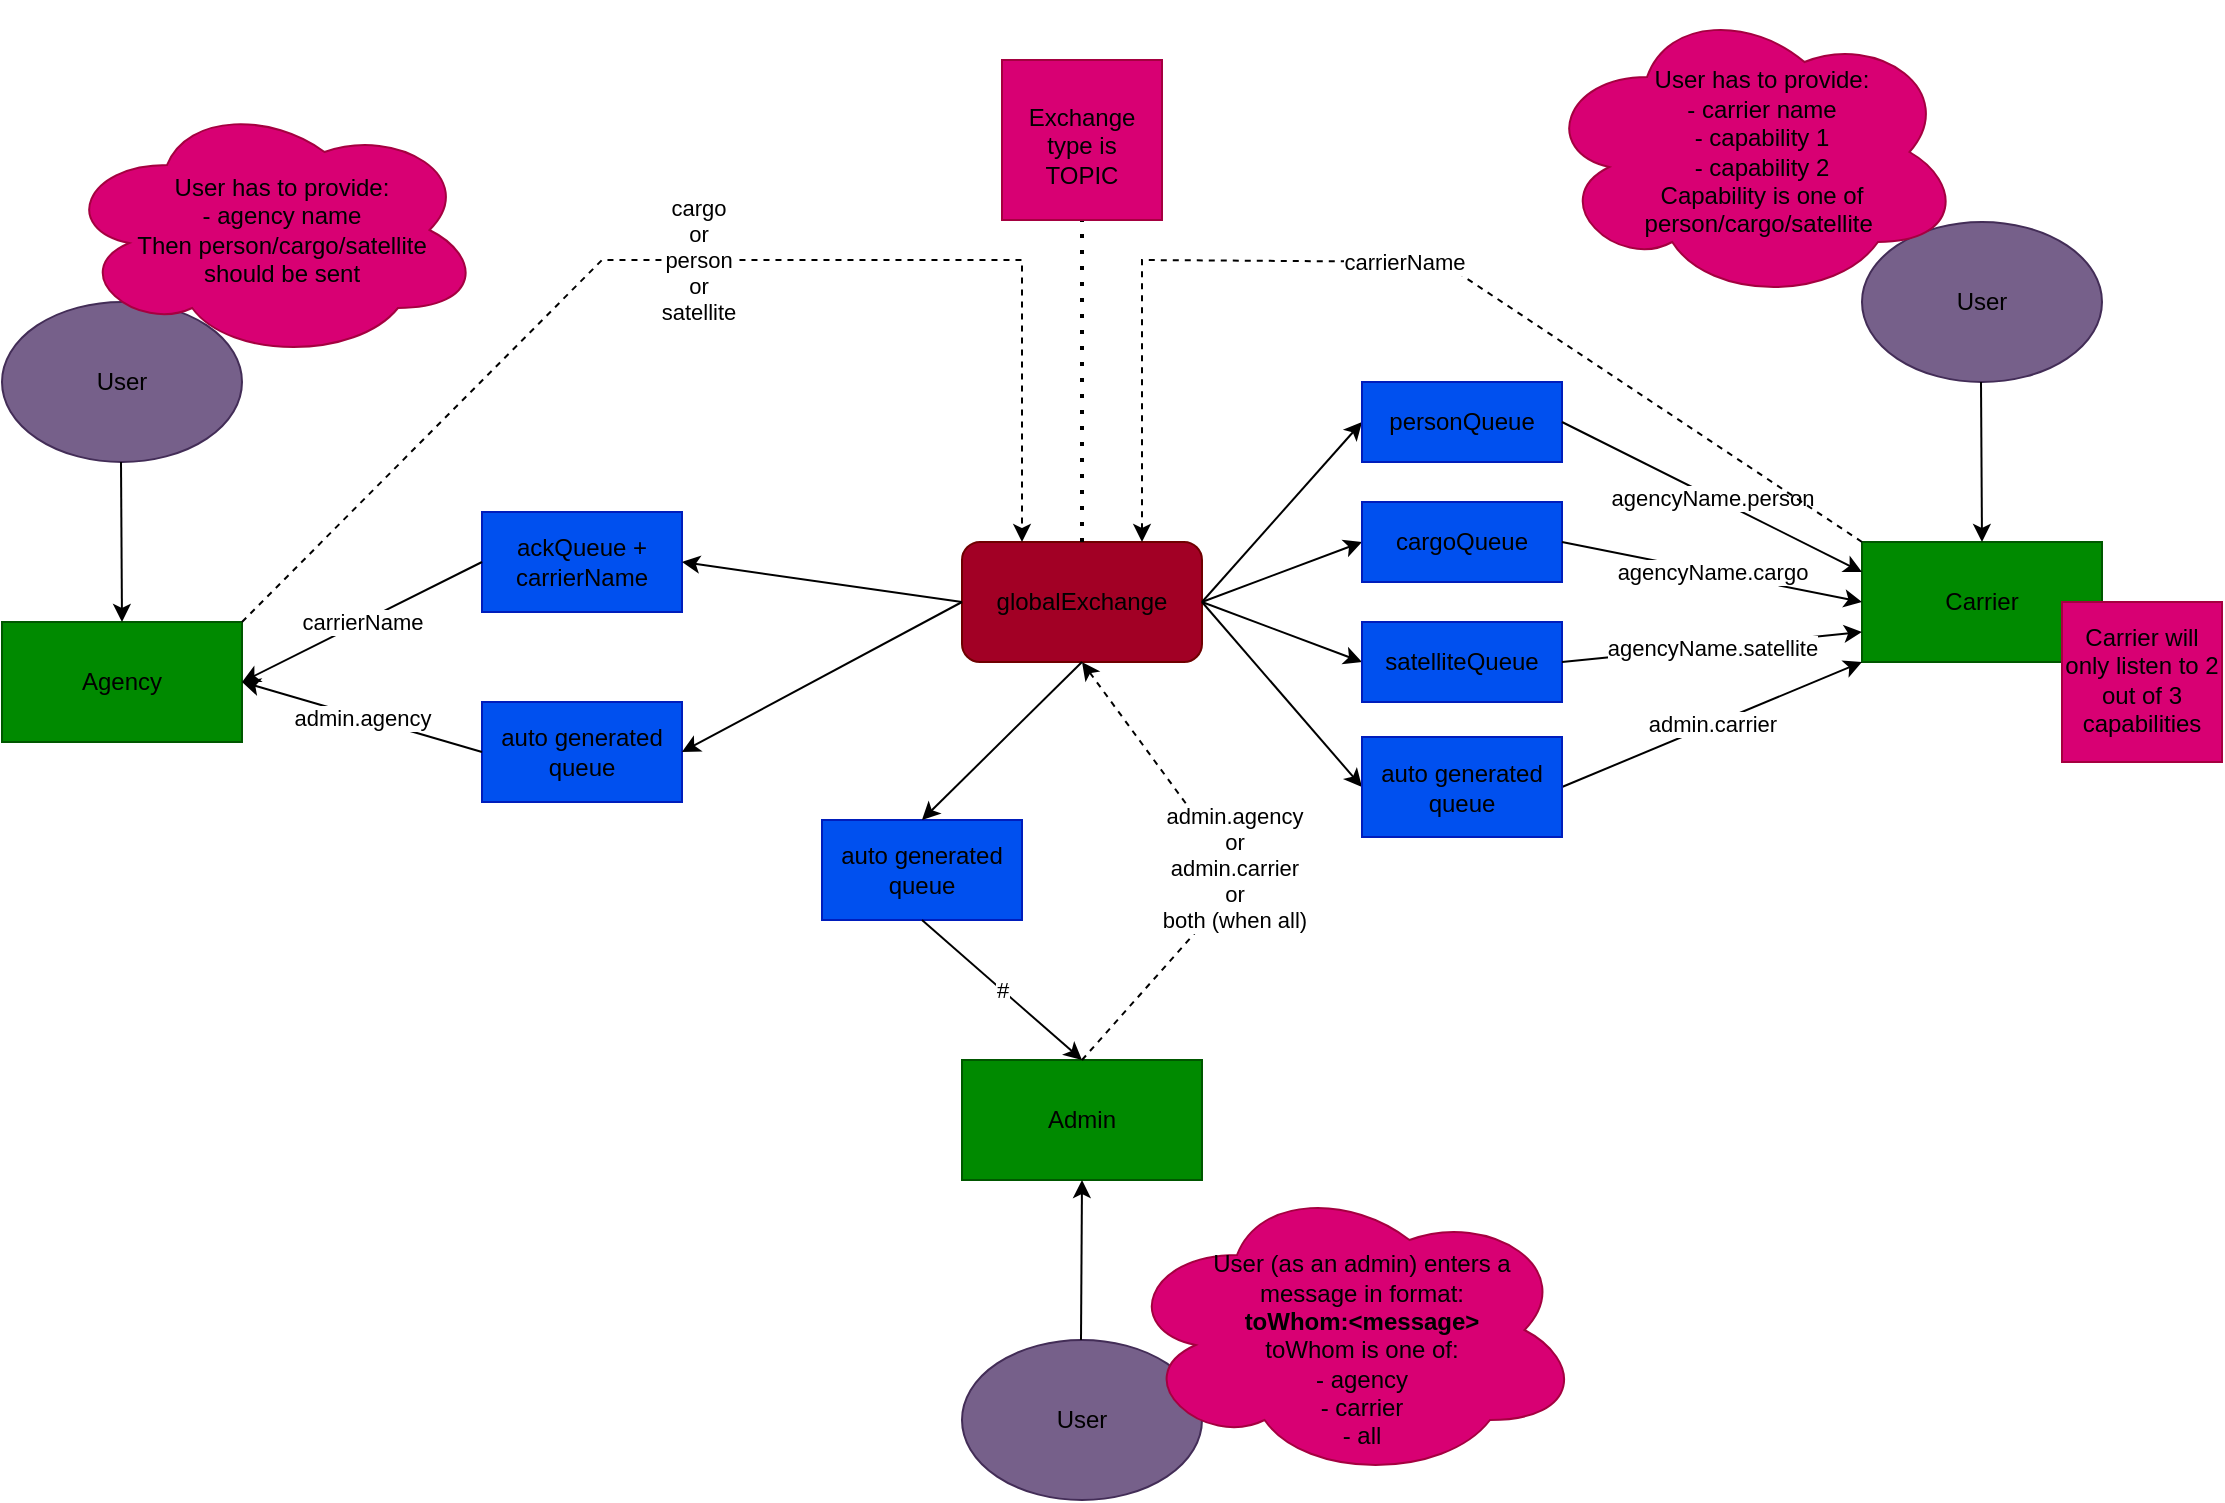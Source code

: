 <mxfile version="21.3.8" type="device">
  <diagram name="Page-1" id="8TECg9g_Hbnvp7sRM7jK">
    <mxGraphModel dx="1434" dy="836" grid="1" gridSize="10" guides="1" tooltips="1" connect="1" arrows="1" fold="1" page="1" pageScale="1" pageWidth="850" pageHeight="1100" math="0" shadow="0">
      <root>
        <mxCell id="0" />
        <mxCell id="1" parent="0" />
        <mxCell id="ROD9YGNICUgTTgIZQJbL-1" value="" style="rounded=0;whiteSpace=wrap;html=1;fillColor=#008a00;fontColor=#ffffff;strokeColor=#005700;" vertex="1" parent="1">
          <mxGeometry x="480" y="880" width="120" height="60" as="geometry" />
        </mxCell>
        <mxCell id="ROD9YGNICUgTTgIZQJbL-2" value="Admin" style="text;html=1;strokeColor=none;fillColor=none;align=center;verticalAlign=middle;whiteSpace=wrap;rounded=0;" vertex="1" parent="1">
          <mxGeometry x="510" y="895" width="60" height="30" as="geometry" />
        </mxCell>
        <mxCell id="ROD9YGNICUgTTgIZQJbL-4" value="" style="ellipse;whiteSpace=wrap;html=1;fillColor=#76608a;fontColor=#ffffff;strokeColor=#432D57;" vertex="1" parent="1">
          <mxGeometry x="480" y="1020" width="120" height="80" as="geometry" />
        </mxCell>
        <mxCell id="ROD9YGNICUgTTgIZQJbL-5" value="User" style="text;html=1;strokeColor=none;fillColor=none;align=center;verticalAlign=middle;whiteSpace=wrap;rounded=0;" vertex="1" parent="1">
          <mxGeometry x="510" y="1045" width="60" height="30" as="geometry" />
        </mxCell>
        <mxCell id="ROD9YGNICUgTTgIZQJbL-8" value="" style="endArrow=classic;html=1;rounded=0;entryX=0.5;entryY=1;entryDx=0;entryDy=0;" edge="1" parent="1" target="ROD9YGNICUgTTgIZQJbL-1">
          <mxGeometry width="50" height="50" relative="1" as="geometry">
            <mxPoint x="539.5" y="1020" as="sourcePoint" />
            <mxPoint x="540" y="970" as="targetPoint" />
          </mxGeometry>
        </mxCell>
        <mxCell id="ROD9YGNICUgTTgIZQJbL-10" value="" style="rounded=1;whiteSpace=wrap;html=1;fillColor=#a20025;fontColor=#ffffff;strokeColor=#6F0000;" vertex="1" parent="1">
          <mxGeometry x="480" y="621" width="120" height="60" as="geometry" />
        </mxCell>
        <mxCell id="ROD9YGNICUgTTgIZQJbL-11" value="globalExchange" style="text;html=1;strokeColor=none;fillColor=none;align=center;verticalAlign=middle;whiteSpace=wrap;rounded=0;" vertex="1" parent="1">
          <mxGeometry x="510" y="636" width="60" height="30" as="geometry" />
        </mxCell>
        <mxCell id="ROD9YGNICUgTTgIZQJbL-12" value="" style="rounded=0;whiteSpace=wrap;html=1;fillColor=#008a00;fontColor=#ffffff;strokeColor=#005700;" vertex="1" parent="1">
          <mxGeometry y="661" width="120" height="60" as="geometry" />
        </mxCell>
        <mxCell id="ROD9YGNICUgTTgIZQJbL-13" value="" style="rounded=0;whiteSpace=wrap;html=1;fillColor=#008a00;fontColor=#ffffff;strokeColor=#005700;" vertex="1" parent="1">
          <mxGeometry x="930" y="621" width="120" height="60" as="geometry" />
        </mxCell>
        <mxCell id="ROD9YGNICUgTTgIZQJbL-16" value="" style="ellipse;whiteSpace=wrap;html=1;fillColor=#76608a;fontColor=#ffffff;strokeColor=#432D57;" vertex="1" parent="1">
          <mxGeometry y="501" width="120" height="80" as="geometry" />
        </mxCell>
        <mxCell id="ROD9YGNICUgTTgIZQJbL-17" value="User" style="text;html=1;strokeColor=none;fillColor=none;align=center;verticalAlign=middle;whiteSpace=wrap;rounded=0;" vertex="1" parent="1">
          <mxGeometry x="30" y="526" width="60" height="30" as="geometry" />
        </mxCell>
        <mxCell id="ROD9YGNICUgTTgIZQJbL-20" value="" style="ellipse;whiteSpace=wrap;html=1;fillColor=#76608a;fontColor=#ffffff;strokeColor=#432D57;" vertex="1" parent="1">
          <mxGeometry x="930" y="461" width="120" height="80" as="geometry" />
        </mxCell>
        <mxCell id="ROD9YGNICUgTTgIZQJbL-21" value="User" style="text;html=1;strokeColor=none;fillColor=none;align=center;verticalAlign=middle;whiteSpace=wrap;rounded=0;" vertex="1" parent="1">
          <mxGeometry x="960" y="486" width="60" height="30" as="geometry" />
        </mxCell>
        <mxCell id="ROD9YGNICUgTTgIZQJbL-22" value="Agency" style="text;html=1;strokeColor=none;fillColor=none;align=center;verticalAlign=middle;whiteSpace=wrap;rounded=0;" vertex="1" parent="1">
          <mxGeometry x="30" y="676" width="60" height="30" as="geometry" />
        </mxCell>
        <mxCell id="ROD9YGNICUgTTgIZQJbL-25" value="" style="endArrow=classic;html=1;rounded=0;entryX=0.5;entryY=1;entryDx=0;entryDy=0;" edge="1" parent="1">
          <mxGeometry width="50" height="50" relative="1" as="geometry">
            <mxPoint x="59.5" y="581" as="sourcePoint" />
            <mxPoint x="60" y="661" as="targetPoint" />
          </mxGeometry>
        </mxCell>
        <mxCell id="ROD9YGNICUgTTgIZQJbL-26" value="Carrier" style="text;html=1;strokeColor=none;fillColor=none;align=center;verticalAlign=middle;whiteSpace=wrap;rounded=0;" vertex="1" parent="1">
          <mxGeometry x="960" y="636" width="60" height="30" as="geometry" />
        </mxCell>
        <mxCell id="ROD9YGNICUgTTgIZQJbL-35" value="" style="ellipse;shape=cloud;whiteSpace=wrap;html=1;fillColor=#d80073;fontColor=#ffffff;strokeColor=#A50040;" vertex="1" parent="1">
          <mxGeometry x="30" y="400" width="210" height="130" as="geometry" />
        </mxCell>
        <mxCell id="ROD9YGNICUgTTgIZQJbL-36" value="User has to provide:&lt;br&gt;- agency name&lt;br&gt;Then&amp;nbsp;person/cargo/satellite should be sent" style="text;html=1;strokeColor=none;fillColor=none;align=center;verticalAlign=middle;whiteSpace=wrap;rounded=0;" vertex="1" parent="1">
          <mxGeometry x="80" y="430" width="120" height="70" as="geometry" />
        </mxCell>
        <mxCell id="ROD9YGNICUgTTgIZQJbL-39" value="" style="ellipse;shape=cloud;whiteSpace=wrap;html=1;fillColor=#d80073;fontColor=#ffffff;strokeColor=#A50040;" vertex="1" parent="1">
          <mxGeometry x="770" y="351" width="210" height="150" as="geometry" />
        </mxCell>
        <mxCell id="ROD9YGNICUgTTgIZQJbL-40" value="User has to provide:&lt;br&gt;- carrier name&lt;br&gt;- capability 1&lt;br&gt;- capability 2&lt;br&gt;Capability is one of person/cargo/satellite&amp;nbsp;" style="text;html=1;strokeColor=none;fillColor=none;align=center;verticalAlign=middle;whiteSpace=wrap;rounded=0;" vertex="1" parent="1">
          <mxGeometry x="820" y="391" width="120" height="70" as="geometry" />
        </mxCell>
        <mxCell id="ROD9YGNICUgTTgIZQJbL-41" value="" style="endArrow=classic;html=1;rounded=0;entryX=0.5;entryY=1;entryDx=0;entryDy=0;" edge="1" parent="1">
          <mxGeometry width="50" height="50" relative="1" as="geometry">
            <mxPoint x="989.5" y="541" as="sourcePoint" />
            <mxPoint x="990" y="621" as="targetPoint" />
          </mxGeometry>
        </mxCell>
        <mxCell id="ROD9YGNICUgTTgIZQJbL-42" value="" style="endArrow=classic;html=1;rounded=0;exitX=0.5;exitY=0;exitDx=0;exitDy=0;entryX=0.5;entryY=1;entryDx=0;entryDy=0;dashed=1;" edge="1" parent="1" source="ROD9YGNICUgTTgIZQJbL-1" target="ROD9YGNICUgTTgIZQJbL-10">
          <mxGeometry relative="1" as="geometry">
            <mxPoint x="600" y="750" as="sourcePoint" />
            <mxPoint x="700" y="750" as="targetPoint" />
            <Array as="points">
              <mxPoint x="620" y="790" />
            </Array>
          </mxGeometry>
        </mxCell>
        <mxCell id="ROD9YGNICUgTTgIZQJbL-43" value="admin.agency&lt;br&gt;or&lt;br&gt;admin.carrier&lt;br&gt;or&lt;br&gt;both (when all)" style="edgeLabel;resizable=0;html=1;align=center;verticalAlign=middle;" connectable="0" vertex="1" parent="ROD9YGNICUgTTgIZQJbL-42">
          <mxGeometry relative="1" as="geometry" />
        </mxCell>
        <mxCell id="ROD9YGNICUgTTgIZQJbL-44" value="" style="ellipse;shape=cloud;whiteSpace=wrap;html=1;fillColor=#d80073;fontColor=#ffffff;strokeColor=#A50040;" vertex="1" parent="1">
          <mxGeometry x="560" y="940" width="230" height="150" as="geometry" />
        </mxCell>
        <mxCell id="ROD9YGNICUgTTgIZQJbL-45" value="User (as an admin) enters a message in format:&lt;br&gt;&lt;b&gt;toWhom:&amp;lt;message&amp;gt;&lt;/b&gt;&lt;br&gt;toWhom is one of:&lt;br&gt;- agency&lt;br&gt;- carrier&lt;br&gt;- all" style="text;html=1;strokeColor=none;fillColor=none;align=center;verticalAlign=middle;whiteSpace=wrap;rounded=0;" vertex="1" parent="1">
          <mxGeometry x="600" y="980" width="160" height="90" as="geometry" />
        </mxCell>
        <mxCell id="ROD9YGNICUgTTgIZQJbL-46" value="" style="endArrow=classic;html=1;rounded=0;exitX=1;exitY=0.5;exitDx=0;exitDy=0;" edge="1" parent="1" source="ROD9YGNICUgTTgIZQJbL-10">
          <mxGeometry width="50" height="50" relative="1" as="geometry">
            <mxPoint x="620" y="731" as="sourcePoint" />
            <mxPoint x="680" y="561" as="targetPoint" />
          </mxGeometry>
        </mxCell>
        <mxCell id="ROD9YGNICUgTTgIZQJbL-47" value="" style="endArrow=classic;html=1;rounded=0;exitX=1;exitY=0.5;exitDx=0;exitDy=0;" edge="1" parent="1" source="ROD9YGNICUgTTgIZQJbL-10">
          <mxGeometry width="50" height="50" relative="1" as="geometry">
            <mxPoint x="620" y="731" as="sourcePoint" />
            <mxPoint x="680" y="621" as="targetPoint" />
          </mxGeometry>
        </mxCell>
        <mxCell id="ROD9YGNICUgTTgIZQJbL-48" value="" style="endArrow=classic;html=1;rounded=0;exitX=1;exitY=0.5;exitDx=0;exitDy=0;" edge="1" parent="1" source="ROD9YGNICUgTTgIZQJbL-10">
          <mxGeometry width="50" height="50" relative="1" as="geometry">
            <mxPoint x="620" y="731" as="sourcePoint" />
            <mxPoint x="680" y="681" as="targetPoint" />
          </mxGeometry>
        </mxCell>
        <mxCell id="ROD9YGNICUgTTgIZQJbL-49" value="" style="rounded=0;whiteSpace=wrap;html=1;fillColor=#0050ef;fontColor=#ffffff;strokeColor=#001DBC;" vertex="1" parent="1">
          <mxGeometry x="680" y="541" width="100" height="40" as="geometry" />
        </mxCell>
        <mxCell id="ROD9YGNICUgTTgIZQJbL-50" value="" style="rounded=0;whiteSpace=wrap;html=1;fillColor=#0050ef;fontColor=#ffffff;strokeColor=#001DBC;" vertex="1" parent="1">
          <mxGeometry x="680" y="601" width="100" height="40" as="geometry" />
        </mxCell>
        <mxCell id="ROD9YGNICUgTTgIZQJbL-51" value="" style="rounded=0;whiteSpace=wrap;html=1;fillColor=#0050ef;fontColor=#ffffff;strokeColor=#001DBC;" vertex="1" parent="1">
          <mxGeometry x="680" y="661" width="100" height="40" as="geometry" />
        </mxCell>
        <mxCell id="ROD9YGNICUgTTgIZQJbL-52" value="personQueue" style="text;html=1;strokeColor=none;fillColor=none;align=center;verticalAlign=middle;whiteSpace=wrap;rounded=0;" vertex="1" parent="1">
          <mxGeometry x="700" y="546" width="60" height="30" as="geometry" />
        </mxCell>
        <mxCell id="ROD9YGNICUgTTgIZQJbL-53" value="cargoQueue" style="text;html=1;strokeColor=none;fillColor=none;align=center;verticalAlign=middle;whiteSpace=wrap;rounded=0;" vertex="1" parent="1">
          <mxGeometry x="700" y="606" width="60" height="30" as="geometry" />
        </mxCell>
        <mxCell id="ROD9YGNICUgTTgIZQJbL-54" value="satelliteQueue" style="text;html=1;strokeColor=none;fillColor=none;align=center;verticalAlign=middle;whiteSpace=wrap;rounded=0;" vertex="1" parent="1">
          <mxGeometry x="700" y="666" width="60" height="30" as="geometry" />
        </mxCell>
        <mxCell id="ROD9YGNICUgTTgIZQJbL-59" value="" style="endArrow=classic;html=1;rounded=0;exitX=1;exitY=0.5;exitDx=0;exitDy=0;entryX=0;entryY=0.25;entryDx=0;entryDy=0;" edge="1" parent="1" source="ROD9YGNICUgTTgIZQJbL-49" target="ROD9YGNICUgTTgIZQJbL-13">
          <mxGeometry relative="1" as="geometry">
            <mxPoint x="600" y="711" as="sourcePoint" />
            <mxPoint x="700" y="711" as="targetPoint" />
          </mxGeometry>
        </mxCell>
        <mxCell id="ROD9YGNICUgTTgIZQJbL-60" value="agencyName.person" style="edgeLabel;resizable=0;html=1;align=center;verticalAlign=middle;" connectable="0" vertex="1" parent="ROD9YGNICUgTTgIZQJbL-59">
          <mxGeometry relative="1" as="geometry" />
        </mxCell>
        <mxCell id="ROD9YGNICUgTTgIZQJbL-61" value="" style="endArrow=classic;html=1;rounded=0;exitX=1;exitY=0.5;exitDx=0;exitDy=0;entryX=0;entryY=0.75;entryDx=0;entryDy=0;" edge="1" parent="1" source="ROD9YGNICUgTTgIZQJbL-51" target="ROD9YGNICUgTTgIZQJbL-13">
          <mxGeometry relative="1" as="geometry">
            <mxPoint x="600" y="711" as="sourcePoint" />
            <mxPoint x="700" y="711" as="targetPoint" />
          </mxGeometry>
        </mxCell>
        <mxCell id="ROD9YGNICUgTTgIZQJbL-62" value="agencyName.satellite" style="edgeLabel;resizable=0;html=1;align=center;verticalAlign=middle;" connectable="0" vertex="1" parent="ROD9YGNICUgTTgIZQJbL-61">
          <mxGeometry relative="1" as="geometry" />
        </mxCell>
        <mxCell id="ROD9YGNICUgTTgIZQJbL-63" value="" style="endArrow=classic;html=1;rounded=0;exitX=1;exitY=0.5;exitDx=0;exitDy=0;entryX=0;entryY=0.5;entryDx=0;entryDy=0;" edge="1" parent="1" source="ROD9YGNICUgTTgIZQJbL-50" target="ROD9YGNICUgTTgIZQJbL-13">
          <mxGeometry relative="1" as="geometry">
            <mxPoint x="600" y="711" as="sourcePoint" />
            <mxPoint x="700" y="711" as="targetPoint" />
          </mxGeometry>
        </mxCell>
        <mxCell id="ROD9YGNICUgTTgIZQJbL-64" value="agencyName.cargo" style="edgeLabel;resizable=0;html=1;align=center;verticalAlign=middle;" connectable="0" vertex="1" parent="ROD9YGNICUgTTgIZQJbL-63">
          <mxGeometry relative="1" as="geometry" />
        </mxCell>
        <mxCell id="ROD9YGNICUgTTgIZQJbL-71" value="" style="endArrow=classic;html=1;rounded=0;exitX=1;exitY=0;exitDx=0;exitDy=0;entryX=0.25;entryY=0;entryDx=0;entryDy=0;dashed=1;" edge="1" parent="1" source="ROD9YGNICUgTTgIZQJbL-12" target="ROD9YGNICUgTTgIZQJbL-10">
          <mxGeometry relative="1" as="geometry">
            <mxPoint x="120" y="591" as="sourcePoint" />
            <mxPoint x="700" y="711" as="targetPoint" />
            <Array as="points">
              <mxPoint x="300" y="480" />
              <mxPoint x="510" y="480" />
            </Array>
          </mxGeometry>
        </mxCell>
        <mxCell id="ROD9YGNICUgTTgIZQJbL-72" value="cargo&lt;br&gt;or&lt;br&gt;person&lt;br&gt;or&lt;br&gt;satellite" style="edgeLabel;resizable=0;html=1;align=center;verticalAlign=middle;" connectable="0" vertex="1" parent="ROD9YGNICUgTTgIZQJbL-71">
          <mxGeometry relative="1" as="geometry" />
        </mxCell>
        <mxCell id="ROD9YGNICUgTTgIZQJbL-73" value="" style="endArrow=classic;html=1;rounded=0;exitX=1;exitY=0.5;exitDx=0;exitDy=0;entryX=0;entryY=0.5;entryDx=0;entryDy=0;" edge="1" parent="1" source="ROD9YGNICUgTTgIZQJbL-10" target="ROD9YGNICUgTTgIZQJbL-86">
          <mxGeometry width="50" height="50" relative="1" as="geometry">
            <mxPoint x="620" y="810" as="sourcePoint" />
            <mxPoint x="680" y="820" as="targetPoint" />
          </mxGeometry>
        </mxCell>
        <mxCell id="ROD9YGNICUgTTgIZQJbL-78" value="" style="endArrow=classic;html=1;rounded=0;exitX=1;exitY=0.5;exitDx=0;exitDy=0;entryX=0;entryY=1;entryDx=0;entryDy=0;" edge="1" parent="1" source="ROD9YGNICUgTTgIZQJbL-86" target="ROD9YGNICUgTTgIZQJbL-13">
          <mxGeometry relative="1" as="geometry">
            <mxPoint x="780" y="820" as="sourcePoint" />
            <mxPoint x="700" y="790" as="targetPoint" />
          </mxGeometry>
        </mxCell>
        <mxCell id="ROD9YGNICUgTTgIZQJbL-79" value="admin.carrier" style="edgeLabel;resizable=0;html=1;align=center;verticalAlign=middle;" connectable="0" vertex="1" parent="ROD9YGNICUgTTgIZQJbL-78">
          <mxGeometry relative="1" as="geometry" />
        </mxCell>
        <mxCell id="ROD9YGNICUgTTgIZQJbL-80" value="" style="rounded=0;whiteSpace=wrap;html=1;fillColor=#0050ef;fontColor=#ffffff;strokeColor=#001DBC;" vertex="1" parent="1">
          <mxGeometry x="240" y="701" width="100" height="50" as="geometry" />
        </mxCell>
        <mxCell id="ROD9YGNICUgTTgIZQJbL-81" value="auto generated&lt;br&gt;queue" style="text;html=1;strokeColor=none;fillColor=none;align=center;verticalAlign=middle;whiteSpace=wrap;rounded=0;" vertex="1" parent="1">
          <mxGeometry x="240" y="713.5" width="100" height="25" as="geometry" />
        </mxCell>
        <mxCell id="ROD9YGNICUgTTgIZQJbL-82" value="" style="endArrow=classic;html=1;rounded=0;exitX=0;exitY=0.5;exitDx=0;exitDy=0;entryX=1;entryY=0.5;entryDx=0;entryDy=0;" edge="1" parent="1" source="ROD9YGNICUgTTgIZQJbL-10" target="ROD9YGNICUgTTgIZQJbL-80">
          <mxGeometry width="50" height="50" relative="1" as="geometry">
            <mxPoint x="620" y="731" as="sourcePoint" />
            <mxPoint x="670" y="681" as="targetPoint" />
          </mxGeometry>
        </mxCell>
        <mxCell id="ROD9YGNICUgTTgIZQJbL-83" value="" style="endArrow=classic;html=1;rounded=0;exitX=0;exitY=0.5;exitDx=0;exitDy=0;entryX=1;entryY=0.5;entryDx=0;entryDy=0;" edge="1" parent="1" source="ROD9YGNICUgTTgIZQJbL-80" target="ROD9YGNICUgTTgIZQJbL-12">
          <mxGeometry relative="1" as="geometry">
            <mxPoint x="600" y="711" as="sourcePoint" />
            <mxPoint x="120" y="636" as="targetPoint" />
          </mxGeometry>
        </mxCell>
        <mxCell id="ROD9YGNICUgTTgIZQJbL-84" value="admin.agency" style="edgeLabel;resizable=0;html=1;align=center;verticalAlign=middle;" connectable="0" vertex="1" parent="ROD9YGNICUgTTgIZQJbL-83">
          <mxGeometry relative="1" as="geometry" />
        </mxCell>
        <mxCell id="ROD9YGNICUgTTgIZQJbL-85" value="" style="rounded=0;whiteSpace=wrap;html=1;fillColor=#0050ef;fontColor=#ffffff;strokeColor=#001DBC;" vertex="1" parent="1">
          <mxGeometry x="680" y="718.5" width="100" height="50" as="geometry" />
        </mxCell>
        <mxCell id="ROD9YGNICUgTTgIZQJbL-86" value="auto generated&lt;br&gt;queue" style="text;html=1;strokeColor=none;fillColor=none;align=center;verticalAlign=middle;whiteSpace=wrap;rounded=0;" vertex="1" parent="1">
          <mxGeometry x="680" y="731" width="100" height="25" as="geometry" />
        </mxCell>
        <mxCell id="ROD9YGNICUgTTgIZQJbL-89" value="" style="endArrow=classic;html=1;rounded=0;exitX=0;exitY=0;exitDx=0;exitDy=0;entryX=0.75;entryY=0;entryDx=0;entryDy=0;dashed=1;" edge="1" parent="1" source="ROD9YGNICUgTTgIZQJbL-13" target="ROD9YGNICUgTTgIZQJbL-10">
          <mxGeometry relative="1" as="geometry">
            <mxPoint x="600" y="711" as="sourcePoint" />
            <mxPoint x="700" y="711" as="targetPoint" />
            <Array as="points">
              <mxPoint x="720" y="481" />
              <mxPoint x="570" y="480" />
            </Array>
          </mxGeometry>
        </mxCell>
        <mxCell id="ROD9YGNICUgTTgIZQJbL-90" value="carrierName" style="edgeLabel;resizable=0;html=1;align=center;verticalAlign=middle;" connectable="0" vertex="1" parent="ROD9YGNICUgTTgIZQJbL-89">
          <mxGeometry relative="1" as="geometry" />
        </mxCell>
        <mxCell id="ROD9YGNICUgTTgIZQJbL-91" value="" style="rounded=0;whiteSpace=wrap;html=1;fillColor=#0050ef;fontColor=#ffffff;strokeColor=#001DBC;" vertex="1" parent="1">
          <mxGeometry x="410" y="760" width="100" height="50" as="geometry" />
        </mxCell>
        <mxCell id="ROD9YGNICUgTTgIZQJbL-92" value="auto generated&lt;br&gt;queue" style="text;html=1;strokeColor=none;fillColor=none;align=center;verticalAlign=middle;whiteSpace=wrap;rounded=0;" vertex="1" parent="1">
          <mxGeometry x="410" y="772.5" width="100" height="25" as="geometry" />
        </mxCell>
        <mxCell id="ROD9YGNICUgTTgIZQJbL-94" value="" style="endArrow=classic;html=1;rounded=0;exitX=0.5;exitY=1;exitDx=0;exitDy=0;entryX=0.5;entryY=0;entryDx=0;entryDy=0;" edge="1" parent="1" source="ROD9YGNICUgTTgIZQJbL-10" target="ROD9YGNICUgTTgIZQJbL-91">
          <mxGeometry width="50" height="50" relative="1" as="geometry">
            <mxPoint x="620" y="810" as="sourcePoint" />
            <mxPoint x="670" y="760" as="targetPoint" />
          </mxGeometry>
        </mxCell>
        <mxCell id="ROD9YGNICUgTTgIZQJbL-95" value="" style="endArrow=classic;html=1;rounded=0;exitX=0.5;exitY=1;exitDx=0;exitDy=0;entryX=0.5;entryY=0;entryDx=0;entryDy=0;" edge="1" parent="1" source="ROD9YGNICUgTTgIZQJbL-91" target="ROD9YGNICUgTTgIZQJbL-1">
          <mxGeometry relative="1" as="geometry">
            <mxPoint x="600" y="790" as="sourcePoint" />
            <mxPoint x="700" y="790" as="targetPoint" />
          </mxGeometry>
        </mxCell>
        <mxCell id="ROD9YGNICUgTTgIZQJbL-96" value="#" style="edgeLabel;resizable=0;html=1;align=center;verticalAlign=middle;" connectable="0" vertex="1" parent="ROD9YGNICUgTTgIZQJbL-95">
          <mxGeometry relative="1" as="geometry" />
        </mxCell>
        <mxCell id="ROD9YGNICUgTTgIZQJbL-98" value="" style="endArrow=none;dashed=1;html=1;dashPattern=1 3;strokeWidth=2;rounded=0;exitX=0.5;exitY=0;exitDx=0;exitDy=0;" edge="1" parent="1" source="ROD9YGNICUgTTgIZQJbL-10">
          <mxGeometry width="50" height="50" relative="1" as="geometry">
            <mxPoint x="620" y="710" as="sourcePoint" />
            <mxPoint x="540" y="460" as="targetPoint" />
          </mxGeometry>
        </mxCell>
        <mxCell id="ROD9YGNICUgTTgIZQJbL-100" value="" style="whiteSpace=wrap;html=1;aspect=fixed;fillColor=#d80073;strokeColor=#A50040;fontColor=#ffffff;" vertex="1" parent="1">
          <mxGeometry x="500" y="380" width="80" height="80" as="geometry" />
        </mxCell>
        <mxCell id="ROD9YGNICUgTTgIZQJbL-101" value="Exchange type is&lt;br&gt;TOPIC" style="text;html=1;strokeColor=none;fillColor=none;align=center;verticalAlign=middle;whiteSpace=wrap;rounded=0;" vertex="1" parent="1">
          <mxGeometry x="500" y="405" width="80" height="35" as="geometry" />
        </mxCell>
        <mxCell id="ROD9YGNICUgTTgIZQJbL-104" value="" style="whiteSpace=wrap;html=1;aspect=fixed;fillColor=#d80073;strokeColor=#A50040;fontColor=#ffffff;" vertex="1" parent="1">
          <mxGeometry x="1030" y="651" width="80" height="80" as="geometry" />
        </mxCell>
        <mxCell id="ROD9YGNICUgTTgIZQJbL-103" value="Carrier will only listen to 2 out of 3 capabilities" style="text;html=1;strokeColor=none;fillColor=none;align=center;verticalAlign=middle;whiteSpace=wrap;rounded=0;" vertex="1" parent="1">
          <mxGeometry x="1030" y="660" width="80" height="60" as="geometry" />
        </mxCell>
        <mxCell id="ROD9YGNICUgTTgIZQJbL-105" value="" style="rounded=0;whiteSpace=wrap;html=1;fillColor=#0050ef;fontColor=#ffffff;strokeColor=#001DBC;" vertex="1" parent="1">
          <mxGeometry x="240" y="606" width="100" height="50" as="geometry" />
        </mxCell>
        <mxCell id="ROD9YGNICUgTTgIZQJbL-106" value="ackQueue + carrierName" style="text;html=1;strokeColor=none;fillColor=none;align=center;verticalAlign=middle;whiteSpace=wrap;rounded=0;" vertex="1" parent="1">
          <mxGeometry x="240" y="618.5" width="100" height="25" as="geometry" />
        </mxCell>
        <mxCell id="ROD9YGNICUgTTgIZQJbL-107" value="" style="endArrow=classic;html=1;rounded=0;exitX=0;exitY=0.5;exitDx=0;exitDy=0;entryX=1;entryY=0.5;entryDx=0;entryDy=0;" edge="1" parent="1" source="ROD9YGNICUgTTgIZQJbL-10" target="ROD9YGNICUgTTgIZQJbL-106">
          <mxGeometry width="50" height="50" relative="1" as="geometry">
            <mxPoint x="620" y="710" as="sourcePoint" />
            <mxPoint x="670" y="660" as="targetPoint" />
          </mxGeometry>
        </mxCell>
        <mxCell id="ROD9YGNICUgTTgIZQJbL-109" value="" style="endArrow=classic;html=1;rounded=0;exitX=0;exitY=0.5;exitDx=0;exitDy=0;entryX=1;entryY=0.5;entryDx=0;entryDy=0;" edge="1" parent="1" source="ROD9YGNICUgTTgIZQJbL-106" target="ROD9YGNICUgTTgIZQJbL-12">
          <mxGeometry relative="1" as="geometry">
            <mxPoint x="600" y="680" as="sourcePoint" />
            <mxPoint x="700" y="680" as="targetPoint" />
          </mxGeometry>
        </mxCell>
        <mxCell id="ROD9YGNICUgTTgIZQJbL-110" value="carrierName" style="edgeLabel;resizable=0;html=1;align=center;verticalAlign=middle;" connectable="0" vertex="1" parent="ROD9YGNICUgTTgIZQJbL-109">
          <mxGeometry relative="1" as="geometry" />
        </mxCell>
      </root>
    </mxGraphModel>
  </diagram>
</mxfile>
